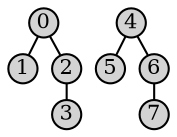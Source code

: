 graph {
    graph [nodesep=0.1,ranksep=0.1,fontsize=12]

    node [shape=circle,fixedsize=true,width=0.2,fontsize=10,style=filled,fillcolor=lightgray]
    0 -- 1
    2 -- 3
    0 -- 2

    4 -- 5
    6 -- 7
    4 -- 6
}